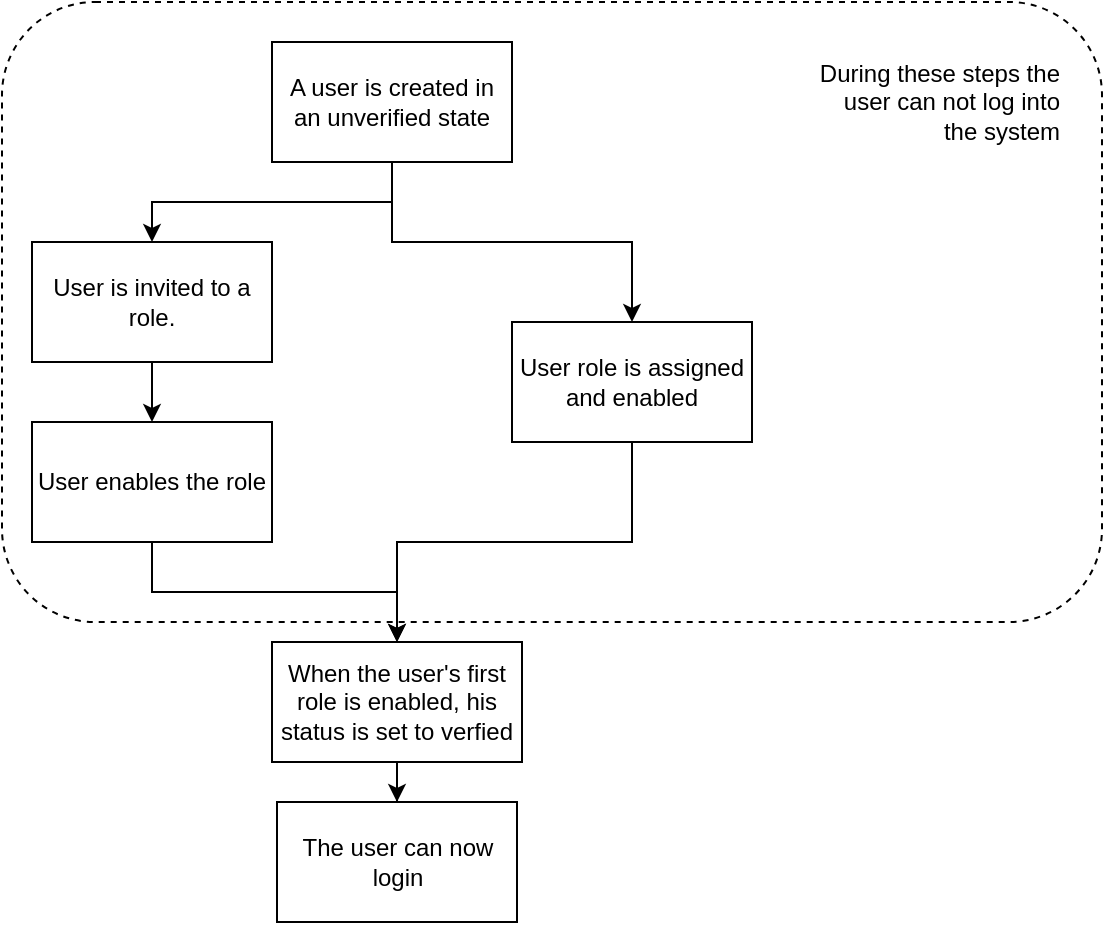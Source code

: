 <mxfile version="10.5.2" type="google"><diagram id="-Nbni4Q9QQurVXdO-uXw" name="Page-1"><mxGraphModel dx="2034" dy="1122" grid="1" gridSize="10" guides="1" tooltips="1" connect="1" arrows="1" fold="1" page="1" pageScale="1" pageWidth="850" pageHeight="1100" math="0" shadow="0"><root><mxCell id="0"/><mxCell id="1" parent="0"/><mxCell id="VAhnbafIucpI-NDkNJ-P-6" style="edgeStyle=orthogonalEdgeStyle;rounded=0;orthogonalLoop=1;jettySize=auto;html=1;exitX=0.5;exitY=1;exitDx=0;exitDy=0;" edge="1" parent="1" source="VAhnbafIucpI-NDkNJ-P-1" target="VAhnbafIucpI-NDkNJ-P-2"><mxGeometry relative="1" as="geometry"/></mxCell><mxCell id="VAhnbafIucpI-NDkNJ-P-9" style="edgeStyle=orthogonalEdgeStyle;rounded=0;orthogonalLoop=1;jettySize=auto;html=1;exitX=0.5;exitY=1;exitDx=0;exitDy=0;" edge="1" parent="1" source="VAhnbafIucpI-NDkNJ-P-1" target="VAhnbafIucpI-NDkNJ-P-4"><mxGeometry relative="1" as="geometry"/></mxCell><mxCell id="VAhnbafIucpI-NDkNJ-P-1" value="A user is created in an unverified state" style="rounded=0;whiteSpace=wrap;html=1;fillColor=none;" vertex="1" parent="1"><mxGeometry x="365" y="60" width="120" height="60" as="geometry"/></mxCell><mxCell id="VAhnbafIucpI-NDkNJ-P-7" style="edgeStyle=orthogonalEdgeStyle;rounded=0;orthogonalLoop=1;jettySize=auto;html=1;exitX=0.5;exitY=1;exitDx=0;exitDy=0;entryX=0.5;entryY=0;entryDx=0;entryDy=0;" edge="1" parent="1" source="VAhnbafIucpI-NDkNJ-P-2" target="VAhnbafIucpI-NDkNJ-P-3"><mxGeometry relative="1" as="geometry"/></mxCell><mxCell id="VAhnbafIucpI-NDkNJ-P-2" value="User is invited to a role." style="rounded=0;whiteSpace=wrap;html=1;fillColor=none;" vertex="1" parent="1"><mxGeometry x="245" y="160" width="120" height="60" as="geometry"/></mxCell><mxCell id="VAhnbafIucpI-NDkNJ-P-8" style="edgeStyle=orthogonalEdgeStyle;rounded=0;orthogonalLoop=1;jettySize=auto;html=1;exitX=0.5;exitY=1;exitDx=0;exitDy=0;" edge="1" parent="1" source="VAhnbafIucpI-NDkNJ-P-3" target="VAhnbafIucpI-NDkNJ-P-5"><mxGeometry relative="1" as="geometry"/></mxCell><mxCell id="VAhnbafIucpI-NDkNJ-P-3" value="User enables the role" style="rounded=0;whiteSpace=wrap;html=1;fillColor=none;" vertex="1" parent="1"><mxGeometry x="245" y="250" width="120" height="60" as="geometry"/></mxCell><mxCell id="VAhnbafIucpI-NDkNJ-P-10" style="edgeStyle=orthogonalEdgeStyle;rounded=0;orthogonalLoop=1;jettySize=auto;html=1;exitX=0.5;exitY=1;exitDx=0;exitDy=0;" edge="1" parent="1" source="VAhnbafIucpI-NDkNJ-P-4" target="VAhnbafIucpI-NDkNJ-P-5"><mxGeometry relative="1" as="geometry"/></mxCell><mxCell id="VAhnbafIucpI-NDkNJ-P-4" value="User role is assigned and enabled" style="rounded=0;whiteSpace=wrap;html=1;fillColor=none;" vertex="1" parent="1"><mxGeometry x="485" y="200" width="120" height="60" as="geometry"/></mxCell><mxCell id="VAhnbafIucpI-NDkNJ-P-12" style="edgeStyle=orthogonalEdgeStyle;rounded=0;orthogonalLoop=1;jettySize=auto;html=1;exitX=0.5;exitY=1;exitDx=0;exitDy=0;" edge="1" parent="1" source="VAhnbafIucpI-NDkNJ-P-5" target="VAhnbafIucpI-NDkNJ-P-11"><mxGeometry relative="1" as="geometry"/></mxCell><mxCell id="VAhnbafIucpI-NDkNJ-P-5" value="When the user's first role is enabled, his status is set to verfied" style="rounded=0;whiteSpace=wrap;html=1;fillColor=none;" vertex="1" parent="1"><mxGeometry x="365" y="360" width="125" height="60" as="geometry"/></mxCell><mxCell id="VAhnbafIucpI-NDkNJ-P-11" value="The user can now login" style="rounded=0;whiteSpace=wrap;html=1;fillColor=none;" vertex="1" parent="1"><mxGeometry x="367.5" y="440" width="120" height="60" as="geometry"/></mxCell><mxCell id="VAhnbafIucpI-NDkNJ-P-13" value="" style="rounded=1;whiteSpace=wrap;html=1;fillColor=none;dashed=1;" vertex="1" parent="1"><mxGeometry x="230" y="40" width="550" height="310" as="geometry"/></mxCell><mxCell id="VAhnbafIucpI-NDkNJ-P-14" value="&lt;div align=&quot;right&quot;&gt;During these steps the user can not log into the system&lt;/div&gt;" style="text;html=1;strokeColor=none;fillColor=none;align=center;verticalAlign=middle;whiteSpace=wrap;rounded=0;dashed=1;" vertex="1" parent="1"><mxGeometry x="630" y="60" width="130" height="60" as="geometry"/></mxCell></root></mxGraphModel></diagram></mxfile>